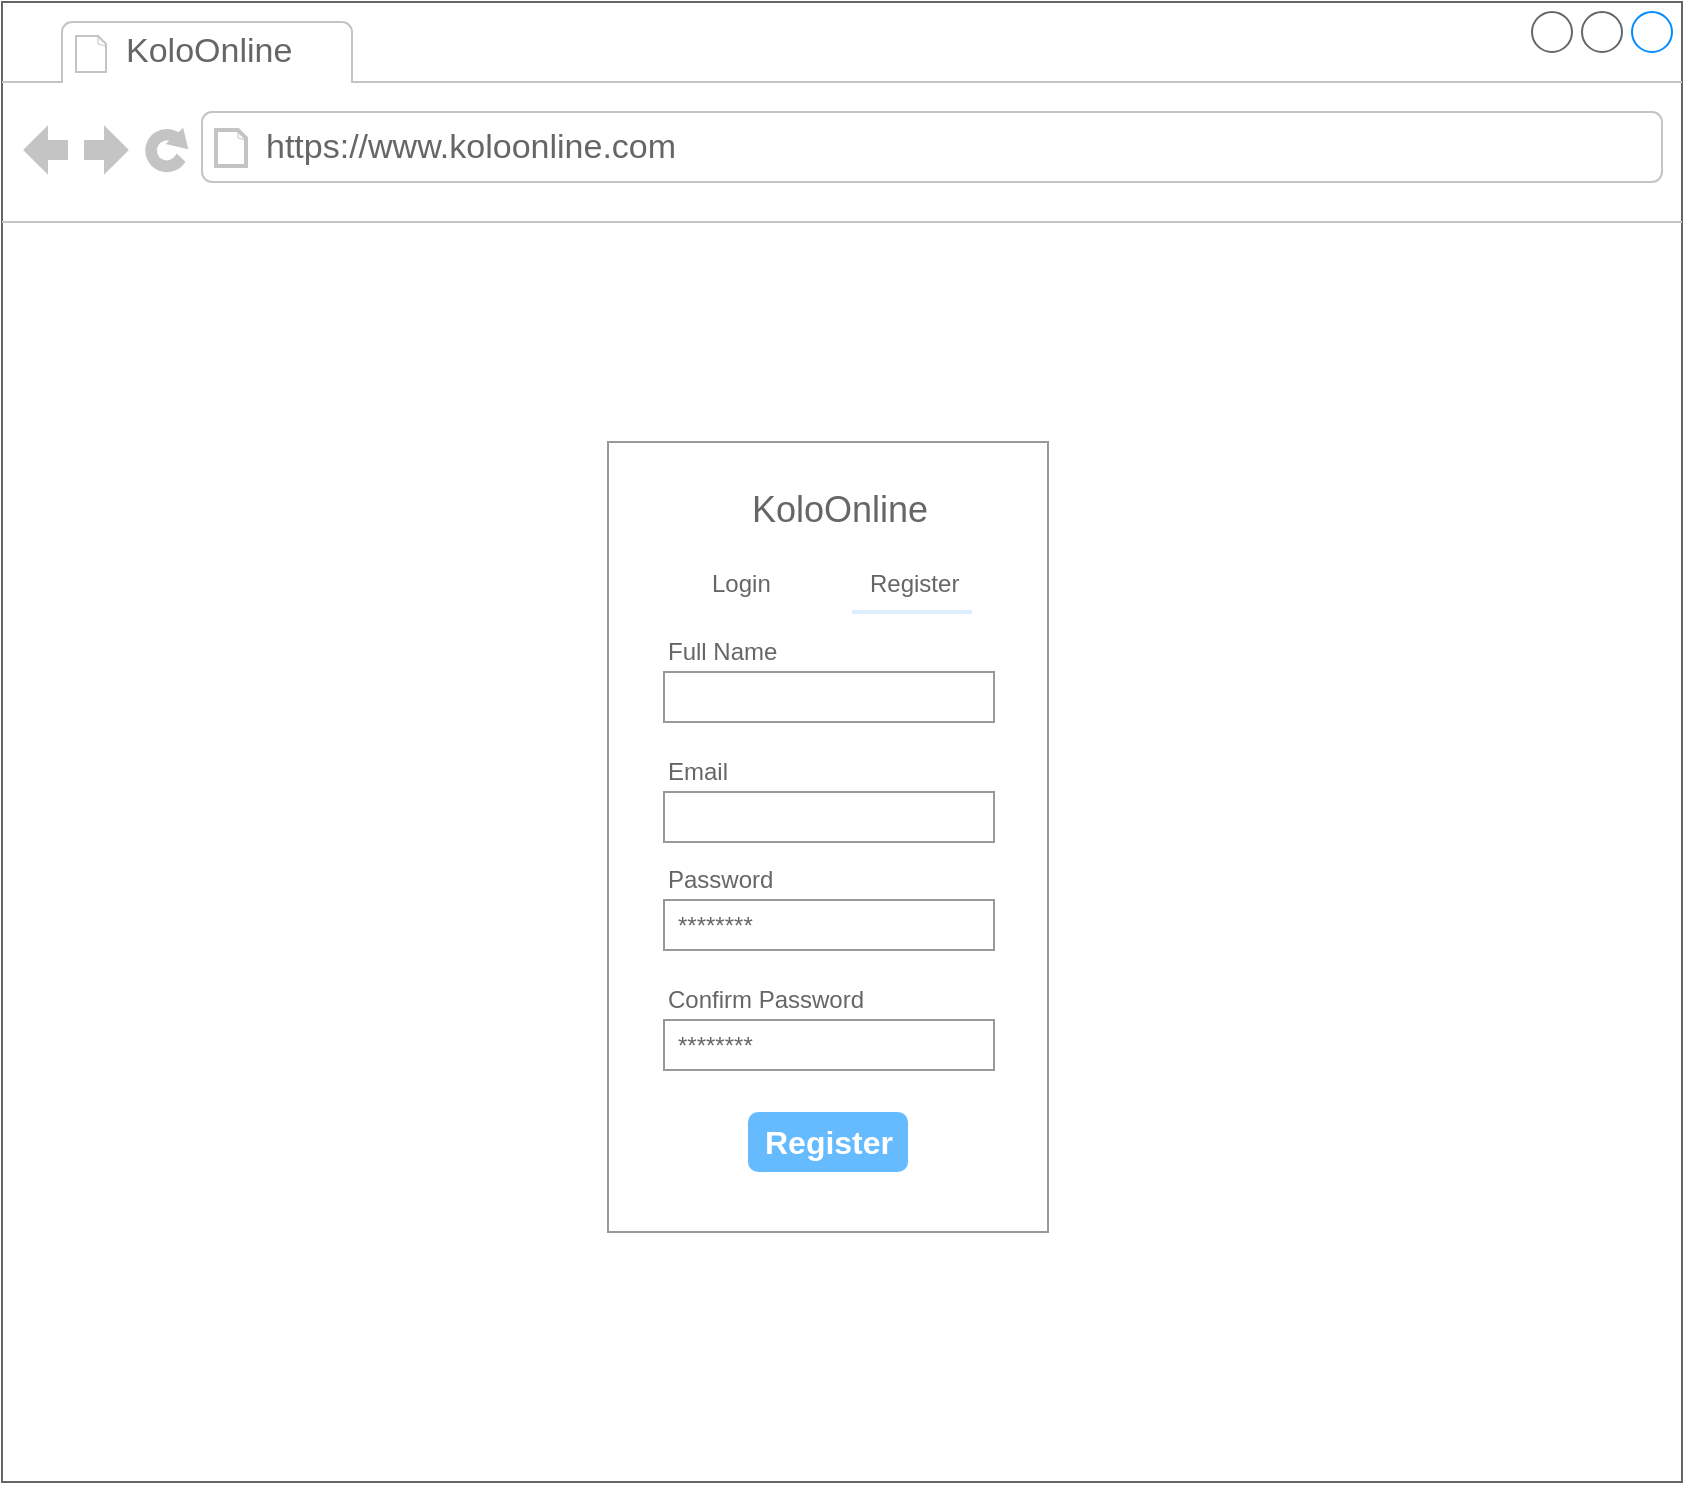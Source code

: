 <mxfile version="24.8.6">
  <diagram name="Страница — 1" id="DVwbKLpDRyYFvCA7PuTb">
    <mxGraphModel dx="2953" dy="737" grid="1" gridSize="10" guides="1" tooltips="1" connect="1" arrows="1" fold="1" page="1" pageScale="1" pageWidth="827" pageHeight="1169" math="0" shadow="0">
      <root>
        <mxCell id="0" />
        <mxCell id="1" parent="0" />
        <mxCell id="y0IBjX7_YituP-SktYeg-1" value="" style="strokeWidth=1;shadow=0;dashed=0;align=center;html=1;shape=mxgraph.mockup.containers.browserWindow;rSize=0;strokeColor=#666666;strokeColor2=#008cff;strokeColor3=#c4c4c4;mainText=,;recursiveResize=0;" vertex="1" parent="1">
          <mxGeometry x="-13" y="10" width="840" height="740" as="geometry" />
        </mxCell>
        <mxCell id="y0IBjX7_YituP-SktYeg-2" value="KoloOnline" style="strokeWidth=1;shadow=0;dashed=0;align=center;html=1;shape=mxgraph.mockup.containers.anchor;fontSize=17;fontColor=#666666;align=left;whiteSpace=wrap;" vertex="1" parent="y0IBjX7_YituP-SktYeg-1">
          <mxGeometry x="60" y="12" width="110" height="26" as="geometry" />
        </mxCell>
        <mxCell id="y0IBjX7_YituP-SktYeg-3" value="https://www.koloonline.com" style="strokeWidth=1;shadow=0;dashed=0;align=center;html=1;shape=mxgraph.mockup.containers.anchor;rSize=0;fontSize=17;fontColor=#666666;align=left;" vertex="1" parent="y0IBjX7_YituP-SktYeg-1">
          <mxGeometry x="130" y="60" width="250" height="26" as="geometry" />
        </mxCell>
        <mxCell id="y0IBjX7_YituP-SktYeg-4" value="" style="strokeWidth=1;shadow=0;dashed=0;align=center;html=1;shape=mxgraph.mockup.forms.rrect;rSize=0;strokeColor=#999999;fillColor=#ffffff;" vertex="1" parent="y0IBjX7_YituP-SktYeg-1">
          <mxGeometry x="303" y="220" width="220" height="395" as="geometry" />
        </mxCell>
        <mxCell id="y0IBjX7_YituP-SktYeg-5" value="&lt;div&gt;Login&lt;/div&gt;" style="strokeWidth=1;shadow=0;dashed=0;align=center;html=1;shape=mxgraph.mockup.forms.anchor;fontSize=12;fontColor=#666666;align=left;resizeWidth=1;spacingLeft=0;" vertex="1" parent="y0IBjX7_YituP-SktYeg-4">
          <mxGeometry width="40" height="20" relative="1" as="geometry">
            <mxPoint x="50" y="61" as="offset" />
          </mxGeometry>
        </mxCell>
        <mxCell id="y0IBjX7_YituP-SktYeg-6" value="" style="shape=line;strokeColor=#ddeeff;strokeWidth=2;html=1;resizeWidth=1;" vertex="1" parent="y0IBjX7_YituP-SktYeg-4">
          <mxGeometry width="60" height="10" relative="1" as="geometry">
            <mxPoint x="122" y="80" as="offset" />
          </mxGeometry>
        </mxCell>
        <mxCell id="y0IBjX7_YituP-SktYeg-7" value="Password" style="strokeWidth=1;shadow=0;dashed=0;align=center;html=1;shape=mxgraph.mockup.forms.anchor;fontSize=12;fontColor=#666666;align=left;resizeWidth=1;spacingLeft=0;" vertex="1" parent="y0IBjX7_YituP-SktYeg-4">
          <mxGeometry width="110.0" height="20" relative="1" as="geometry">
            <mxPoint x="28" y="209" as="offset" />
          </mxGeometry>
        </mxCell>
        <mxCell id="y0IBjX7_YituP-SktYeg-8" value="********" style="strokeWidth=1;shadow=0;dashed=0;align=center;html=1;shape=mxgraph.mockup.forms.rrect;rSize=0;strokeColor=#999999;fontColor=#666666;align=left;spacingLeft=5;resizeWidth=1;" vertex="1" parent="y0IBjX7_YituP-SktYeg-4">
          <mxGeometry width="165" height="25" relative="1" as="geometry">
            <mxPoint x="28" y="229" as="offset" />
          </mxGeometry>
        </mxCell>
        <mxCell id="y0IBjX7_YituP-SktYeg-9" value="Confirm Password" style="strokeWidth=1;shadow=0;dashed=0;align=center;html=1;shape=mxgraph.mockup.forms.anchor;fontSize=12;fontColor=#666666;align=left;resizeWidth=1;spacingLeft=0;" vertex="1" parent="y0IBjX7_YituP-SktYeg-4">
          <mxGeometry width="110.0" height="20" relative="1" as="geometry">
            <mxPoint x="28" y="269" as="offset" />
          </mxGeometry>
        </mxCell>
        <mxCell id="y0IBjX7_YituP-SktYeg-10" value="********" style="strokeWidth=1;shadow=0;dashed=0;align=center;html=1;shape=mxgraph.mockup.forms.rrect;rSize=0;strokeColor=#999999;fontColor=#666666;align=left;spacingLeft=5;resizeWidth=1;" vertex="1" parent="y0IBjX7_YituP-SktYeg-4">
          <mxGeometry width="165" height="25" relative="1" as="geometry">
            <mxPoint x="28" y="289" as="offset" />
          </mxGeometry>
        </mxCell>
        <mxCell id="y0IBjX7_YituP-SktYeg-11" value="Register" style="strokeWidth=1;shadow=0;dashed=0;align=center;html=1;shape=mxgraph.mockup.forms.rrect;rSize=5;strokeColor=none;fontColor=#ffffff;fillColor=#66bbff;fontSize=16;fontStyle=1;" vertex="1" parent="y0IBjX7_YituP-SktYeg-4">
          <mxGeometry y="1" width="80" height="30" relative="1" as="geometry">
            <mxPoint x="70" y="-60" as="offset" />
          </mxGeometry>
        </mxCell>
        <mxCell id="y0IBjX7_YituP-SktYeg-12" value="Register" style="strokeWidth=1;shadow=0;dashed=0;align=center;html=1;shape=mxgraph.mockup.forms.anchor;fontSize=12;fontColor=#666666;align=left;resizeWidth=1;spacingLeft=0;" vertex="1" parent="y0IBjX7_YituP-SktYeg-4">
          <mxGeometry x="129" y="60.0" width="40" height="22.571" as="geometry" />
        </mxCell>
        <mxCell id="y0IBjX7_YituP-SktYeg-13" value="&lt;font style=&quot;font-size: 18px;&quot;&gt;KoloOnline&lt;/font&gt;" style="strokeWidth=1;shadow=0;dashed=0;align=center;html=1;shape=mxgraph.mockup.forms.anchor;fontSize=12;fontColor=#666666;align=left;resizeWidth=1;spacingLeft=0;" vertex="1" parent="y0IBjX7_YituP-SktYeg-4">
          <mxGeometry x="70" y="22.358" width="59" height="22.567" as="geometry" />
        </mxCell>
        <mxCell id="y0IBjX7_YituP-SktYeg-32" value="Full Name" style="strokeWidth=1;shadow=0;dashed=0;align=center;html=1;shape=mxgraph.mockup.forms.anchor;fontSize=12;fontColor=#666666;align=left;resizeWidth=1;spacingLeft=0;" vertex="1" parent="y0IBjX7_YituP-SktYeg-4">
          <mxGeometry width="110.0" height="20" relative="1" as="geometry">
            <mxPoint x="28" y="95" as="offset" />
          </mxGeometry>
        </mxCell>
        <mxCell id="y0IBjX7_YituP-SktYeg-31" value="" style="strokeWidth=1;shadow=0;dashed=0;align=center;html=1;shape=mxgraph.mockup.forms.rrect;rSize=0;strokeColor=#999999;fontColor=#666666;align=left;spacingLeft=5;resizeWidth=1;" vertex="1" parent="y0IBjX7_YituP-SktYeg-4">
          <mxGeometry width="165" height="25" relative="1" as="geometry">
            <mxPoint x="28" y="115" as="offset" />
          </mxGeometry>
        </mxCell>
        <mxCell id="y0IBjX7_YituP-SktYeg-33" value="Email" style="strokeWidth=1;shadow=0;dashed=0;align=center;html=1;shape=mxgraph.mockup.forms.anchor;fontSize=12;fontColor=#666666;align=left;resizeWidth=1;spacingLeft=0;" vertex="1" parent="y0IBjX7_YituP-SktYeg-4">
          <mxGeometry width="110.0" height="20" relative="1" as="geometry">
            <mxPoint x="28" y="155" as="offset" />
          </mxGeometry>
        </mxCell>
        <mxCell id="y0IBjX7_YituP-SktYeg-34" value="" style="strokeWidth=1;shadow=0;dashed=0;align=center;html=1;shape=mxgraph.mockup.forms.rrect;rSize=0;strokeColor=#999999;fontColor=#666666;align=left;spacingLeft=5;resizeWidth=1;" vertex="1" parent="y0IBjX7_YituP-SktYeg-4">
          <mxGeometry width="165" height="25" relative="1" as="geometry">
            <mxPoint x="28" y="175" as="offset" />
          </mxGeometry>
        </mxCell>
      </root>
    </mxGraphModel>
  </diagram>
</mxfile>
